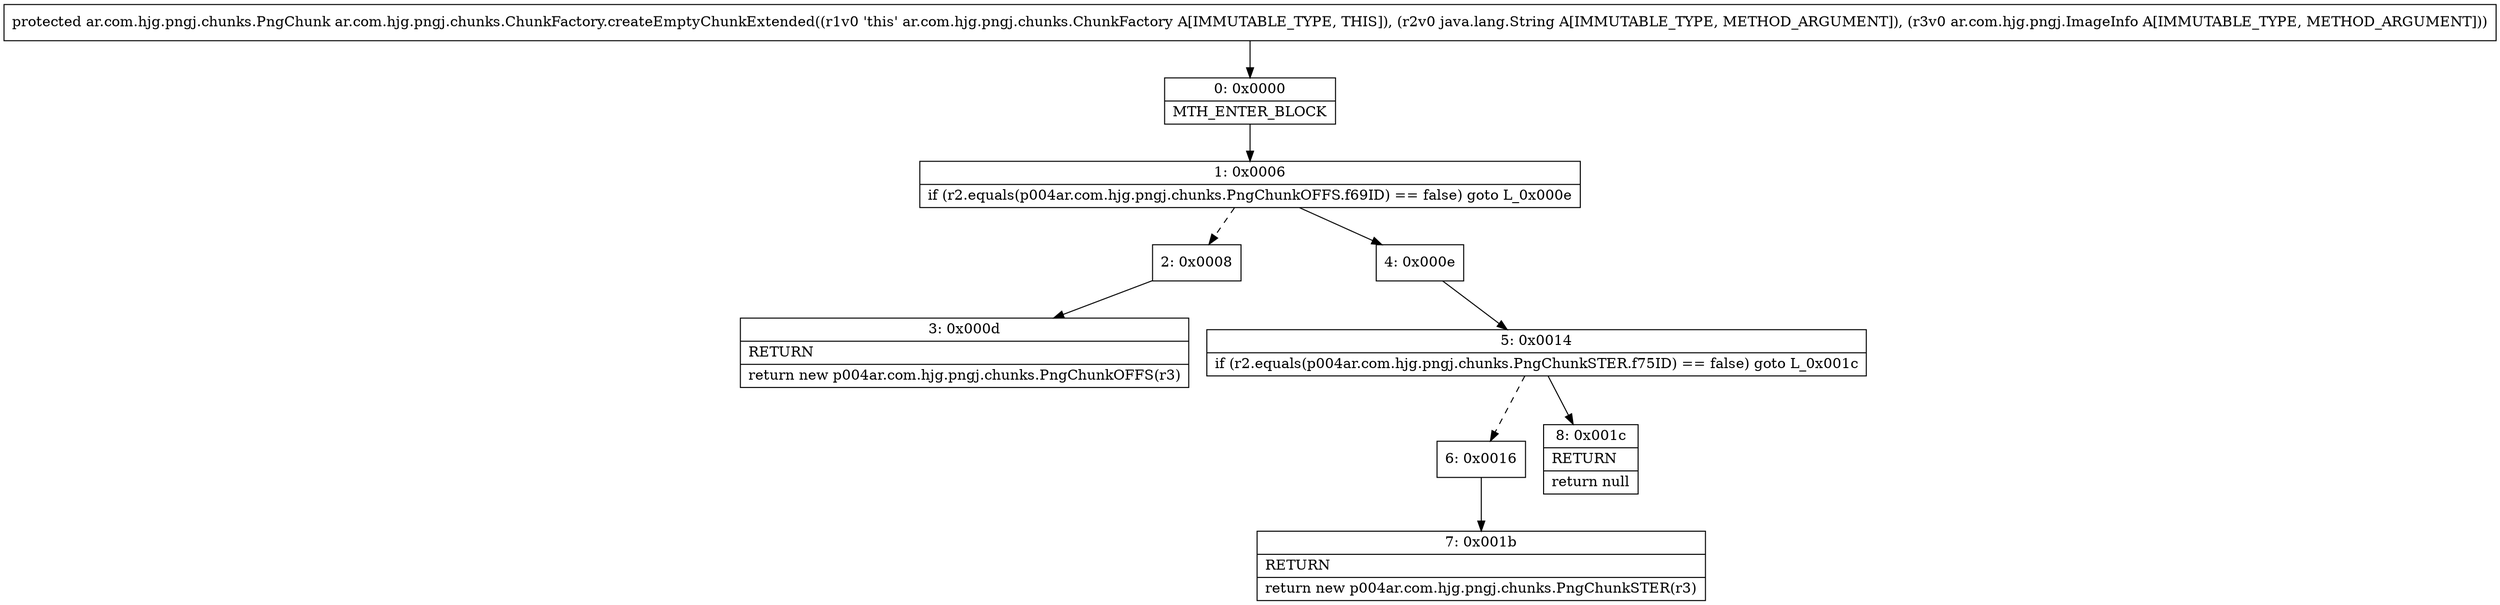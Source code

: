 digraph "CFG forar.com.hjg.pngj.chunks.ChunkFactory.createEmptyChunkExtended(Ljava\/lang\/String;Lar\/com\/hjg\/pngj\/ImageInfo;)Lar\/com\/hjg\/pngj\/chunks\/PngChunk;" {
Node_0 [shape=record,label="{0\:\ 0x0000|MTH_ENTER_BLOCK\l}"];
Node_1 [shape=record,label="{1\:\ 0x0006|if (r2.equals(p004ar.com.hjg.pngj.chunks.PngChunkOFFS.f69ID) == false) goto L_0x000e\l}"];
Node_2 [shape=record,label="{2\:\ 0x0008}"];
Node_3 [shape=record,label="{3\:\ 0x000d|RETURN\l|return new p004ar.com.hjg.pngj.chunks.PngChunkOFFS(r3)\l}"];
Node_4 [shape=record,label="{4\:\ 0x000e}"];
Node_5 [shape=record,label="{5\:\ 0x0014|if (r2.equals(p004ar.com.hjg.pngj.chunks.PngChunkSTER.f75ID) == false) goto L_0x001c\l}"];
Node_6 [shape=record,label="{6\:\ 0x0016}"];
Node_7 [shape=record,label="{7\:\ 0x001b|RETURN\l|return new p004ar.com.hjg.pngj.chunks.PngChunkSTER(r3)\l}"];
Node_8 [shape=record,label="{8\:\ 0x001c|RETURN\l|return null\l}"];
MethodNode[shape=record,label="{protected ar.com.hjg.pngj.chunks.PngChunk ar.com.hjg.pngj.chunks.ChunkFactory.createEmptyChunkExtended((r1v0 'this' ar.com.hjg.pngj.chunks.ChunkFactory A[IMMUTABLE_TYPE, THIS]), (r2v0 java.lang.String A[IMMUTABLE_TYPE, METHOD_ARGUMENT]), (r3v0 ar.com.hjg.pngj.ImageInfo A[IMMUTABLE_TYPE, METHOD_ARGUMENT])) }"];
MethodNode -> Node_0;
Node_0 -> Node_1;
Node_1 -> Node_2[style=dashed];
Node_1 -> Node_4;
Node_2 -> Node_3;
Node_4 -> Node_5;
Node_5 -> Node_6[style=dashed];
Node_5 -> Node_8;
Node_6 -> Node_7;
}

